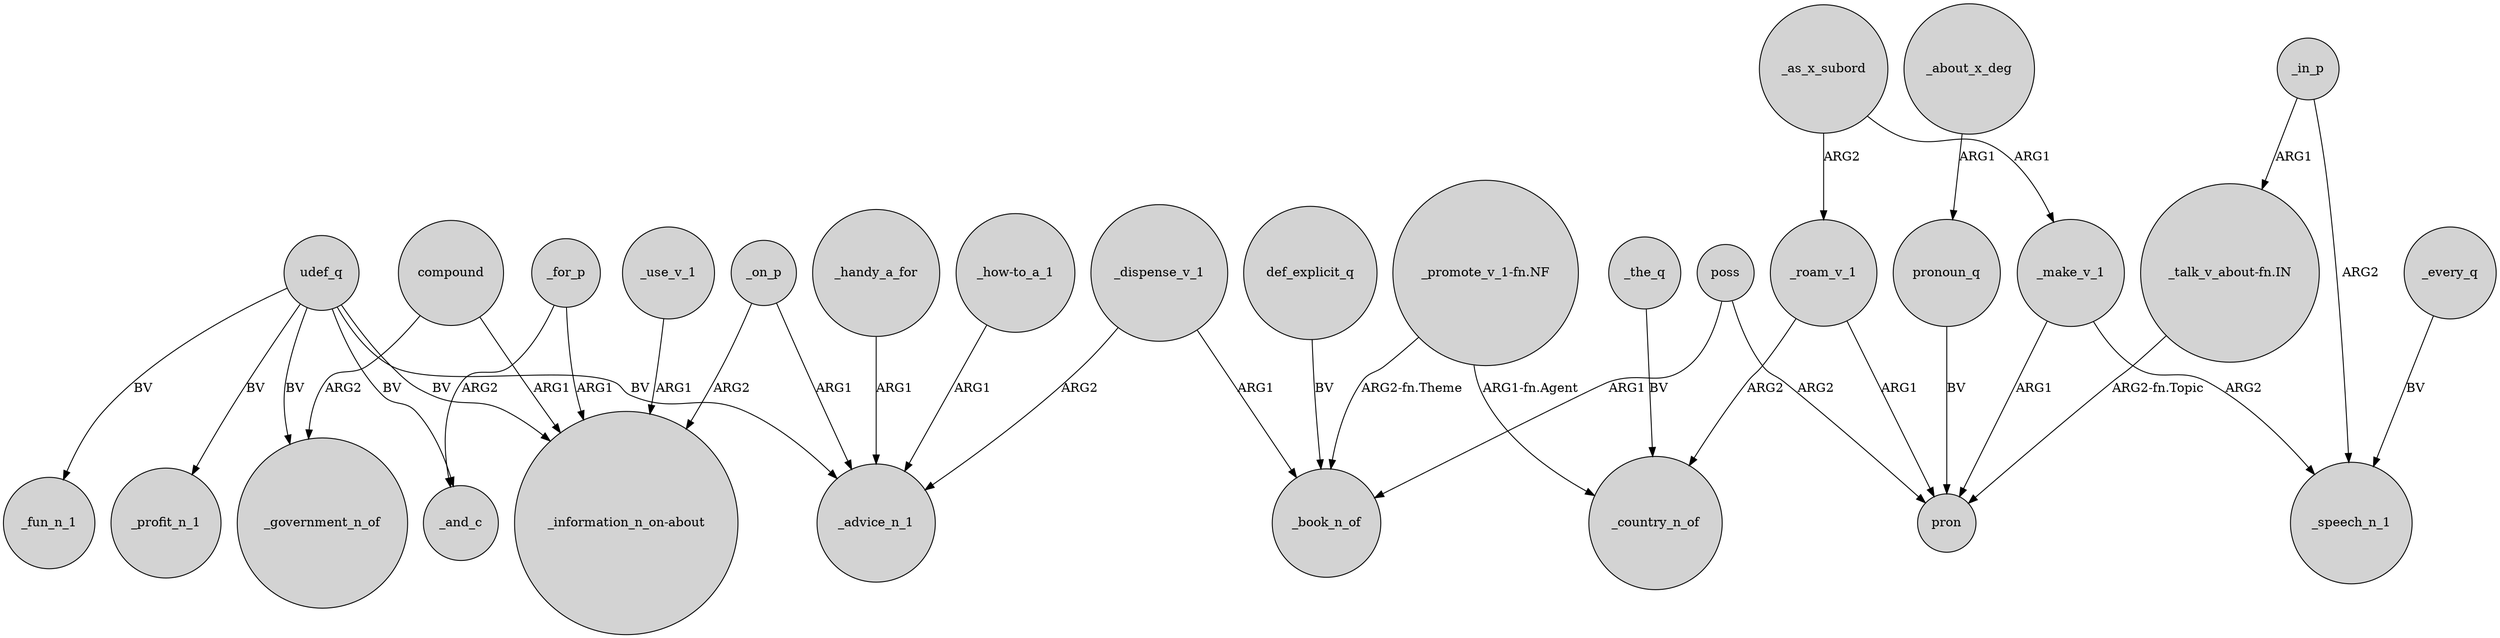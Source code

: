 digraph {
	node [shape=circle style=filled]
	_handy_a_for -> _advice_n_1 [label=ARG1]
	_use_v_1 -> "_information_n_on-about" [label=ARG1]
	poss -> pron [label=ARG2]
	compound -> _government_n_of [label=ARG2]
	udef_q -> _government_n_of [label=BV]
	udef_q -> _fun_n_1 [label=BV]
	_roam_v_1 -> pron [label=ARG1]
	_for_p -> _and_c [label=ARG2]
	poss -> _book_n_of [label=ARG1]
	udef_q -> _advice_n_1 [label=BV]
	_every_q -> _speech_n_1 [label=BV]
	_about_x_deg -> pronoun_q [label=ARG1]
	udef_q -> "_information_n_on-about" [label=BV]
	_as_x_subord -> _roam_v_1 [label=ARG2]
	_dispense_v_1 -> _advice_n_1 [label=ARG2]
	pronoun_q -> pron [label=BV]
	_the_q -> _country_n_of [label=BV]
	"_promote_v_1-fn.NF" -> _book_n_of [label="ARG2-fn.Theme"]
	"_talk_v_about-fn.IN" -> pron [label="ARG2-fn.Topic"]
	_dispense_v_1 -> _book_n_of [label=ARG1]
	_make_v_1 -> pron [label=ARG1]
	_as_x_subord -> _make_v_1 [label=ARG1]
	_make_v_1 -> _speech_n_1 [label=ARG2]
	_for_p -> "_information_n_on-about" [label=ARG1]
	"_how-to_a_1" -> _advice_n_1 [label=ARG1]
	"_promote_v_1-fn.NF" -> _country_n_of [label="ARG1-fn.Agent"]
	_in_p -> _speech_n_1 [label=ARG2]
	_on_p -> "_information_n_on-about" [label=ARG2]
	def_explicit_q -> _book_n_of [label=BV]
	udef_q -> _profit_n_1 [label=BV]
	_roam_v_1 -> _country_n_of [label=ARG2]
	udef_q -> _and_c [label=BV]
	compound -> "_information_n_on-about" [label=ARG1]
	_on_p -> _advice_n_1 [label=ARG1]
	_in_p -> "_talk_v_about-fn.IN" [label=ARG1]
}
